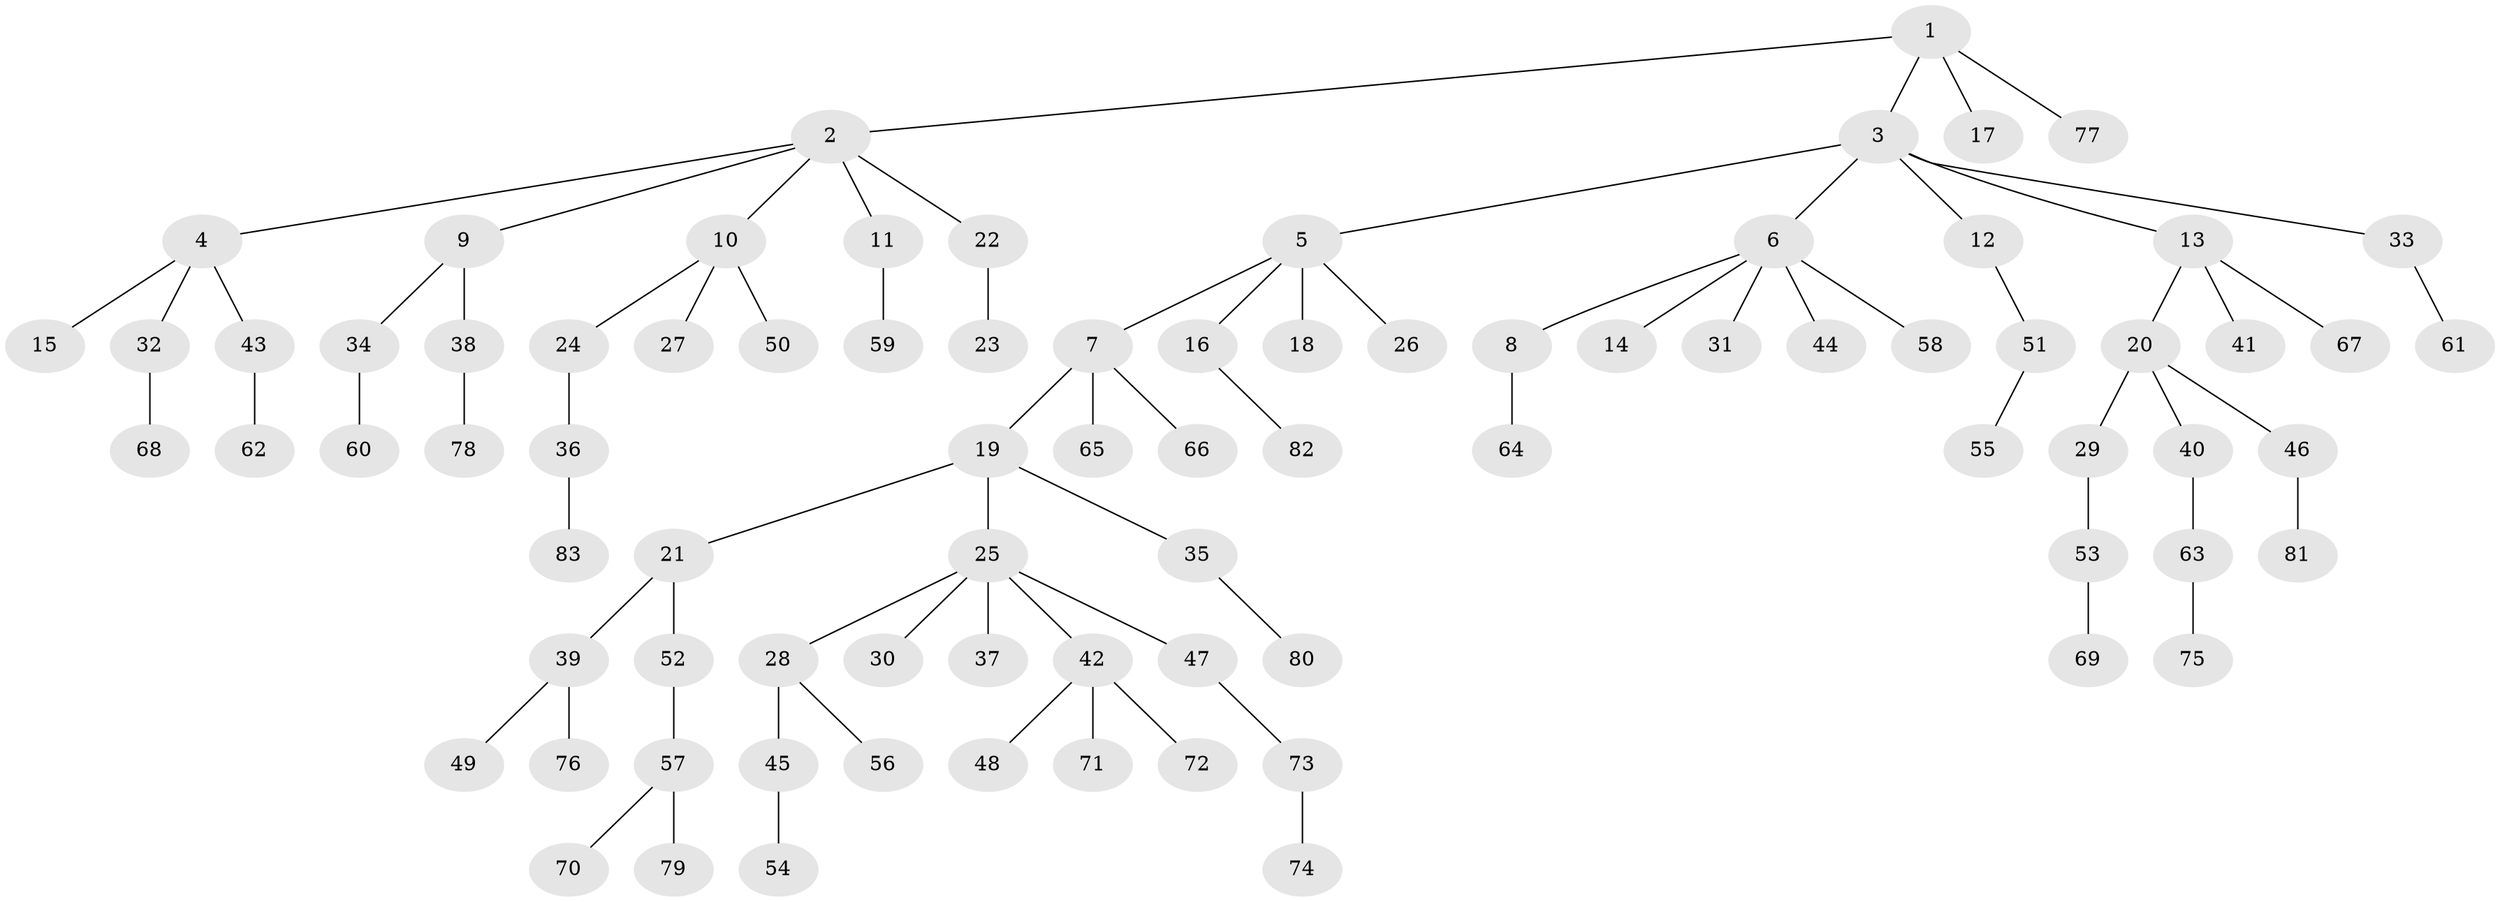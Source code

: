 // Generated by graph-tools (version 1.1) at 2025/36/03/09/25 02:36:55]
// undirected, 83 vertices, 82 edges
graph export_dot {
graph [start="1"]
  node [color=gray90,style=filled];
  1;
  2;
  3;
  4;
  5;
  6;
  7;
  8;
  9;
  10;
  11;
  12;
  13;
  14;
  15;
  16;
  17;
  18;
  19;
  20;
  21;
  22;
  23;
  24;
  25;
  26;
  27;
  28;
  29;
  30;
  31;
  32;
  33;
  34;
  35;
  36;
  37;
  38;
  39;
  40;
  41;
  42;
  43;
  44;
  45;
  46;
  47;
  48;
  49;
  50;
  51;
  52;
  53;
  54;
  55;
  56;
  57;
  58;
  59;
  60;
  61;
  62;
  63;
  64;
  65;
  66;
  67;
  68;
  69;
  70;
  71;
  72;
  73;
  74;
  75;
  76;
  77;
  78;
  79;
  80;
  81;
  82;
  83;
  1 -- 2;
  1 -- 3;
  1 -- 17;
  1 -- 77;
  2 -- 4;
  2 -- 9;
  2 -- 10;
  2 -- 11;
  2 -- 22;
  3 -- 5;
  3 -- 6;
  3 -- 12;
  3 -- 13;
  3 -- 33;
  4 -- 15;
  4 -- 32;
  4 -- 43;
  5 -- 7;
  5 -- 16;
  5 -- 18;
  5 -- 26;
  6 -- 8;
  6 -- 14;
  6 -- 31;
  6 -- 44;
  6 -- 58;
  7 -- 19;
  7 -- 65;
  7 -- 66;
  8 -- 64;
  9 -- 34;
  9 -- 38;
  10 -- 24;
  10 -- 27;
  10 -- 50;
  11 -- 59;
  12 -- 51;
  13 -- 20;
  13 -- 41;
  13 -- 67;
  16 -- 82;
  19 -- 21;
  19 -- 25;
  19 -- 35;
  20 -- 29;
  20 -- 40;
  20 -- 46;
  21 -- 39;
  21 -- 52;
  22 -- 23;
  24 -- 36;
  25 -- 28;
  25 -- 30;
  25 -- 37;
  25 -- 42;
  25 -- 47;
  28 -- 45;
  28 -- 56;
  29 -- 53;
  32 -- 68;
  33 -- 61;
  34 -- 60;
  35 -- 80;
  36 -- 83;
  38 -- 78;
  39 -- 49;
  39 -- 76;
  40 -- 63;
  42 -- 48;
  42 -- 71;
  42 -- 72;
  43 -- 62;
  45 -- 54;
  46 -- 81;
  47 -- 73;
  51 -- 55;
  52 -- 57;
  53 -- 69;
  57 -- 70;
  57 -- 79;
  63 -- 75;
  73 -- 74;
}
